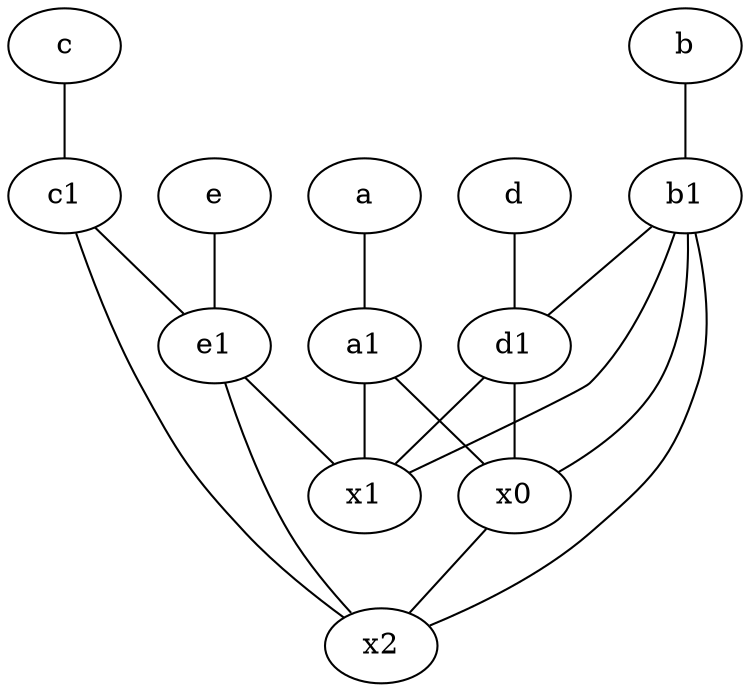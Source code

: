 graph {
	node [labelfontsize=50]
	b1 [labelfontsize=50 pos="9,4!"]
	e1 [labelfontsize=50 pos="7,7!"]
	a [labelfontsize=50 pos="8,2!"]
	x0 [labelfontsize=50]
	x2 [labelfontsize=50]
	e [labelfontsize=50 pos="7,9!"]
	c [labelfontsize=50 pos="4.5,2!"]
	x1 [labelfontsize=50]
	b [labelfontsize=50 pos="10,4!"]
	d1 [labelfontsize=50 pos="3,5!"]
	d [labelfontsize=50 pos="2,5!"]
	c1 [labelfontsize=50 pos="4.5,3!"]
	a1 [labelfontsize=50 pos="8,3!"]
	b1 -- x0
	e1 -- x2
	e -- e1
	e1 -- x1
	b1 -- x2
	d1 -- x1
	b1 -- x1
	a1 -- x0
	b -- b1
	a1 -- x1
	c1 -- x2
	c -- c1
	b1 -- d1
	d1 -- x0
	a -- a1
	d -- d1
	c1 -- e1
	x0 -- x2
}
